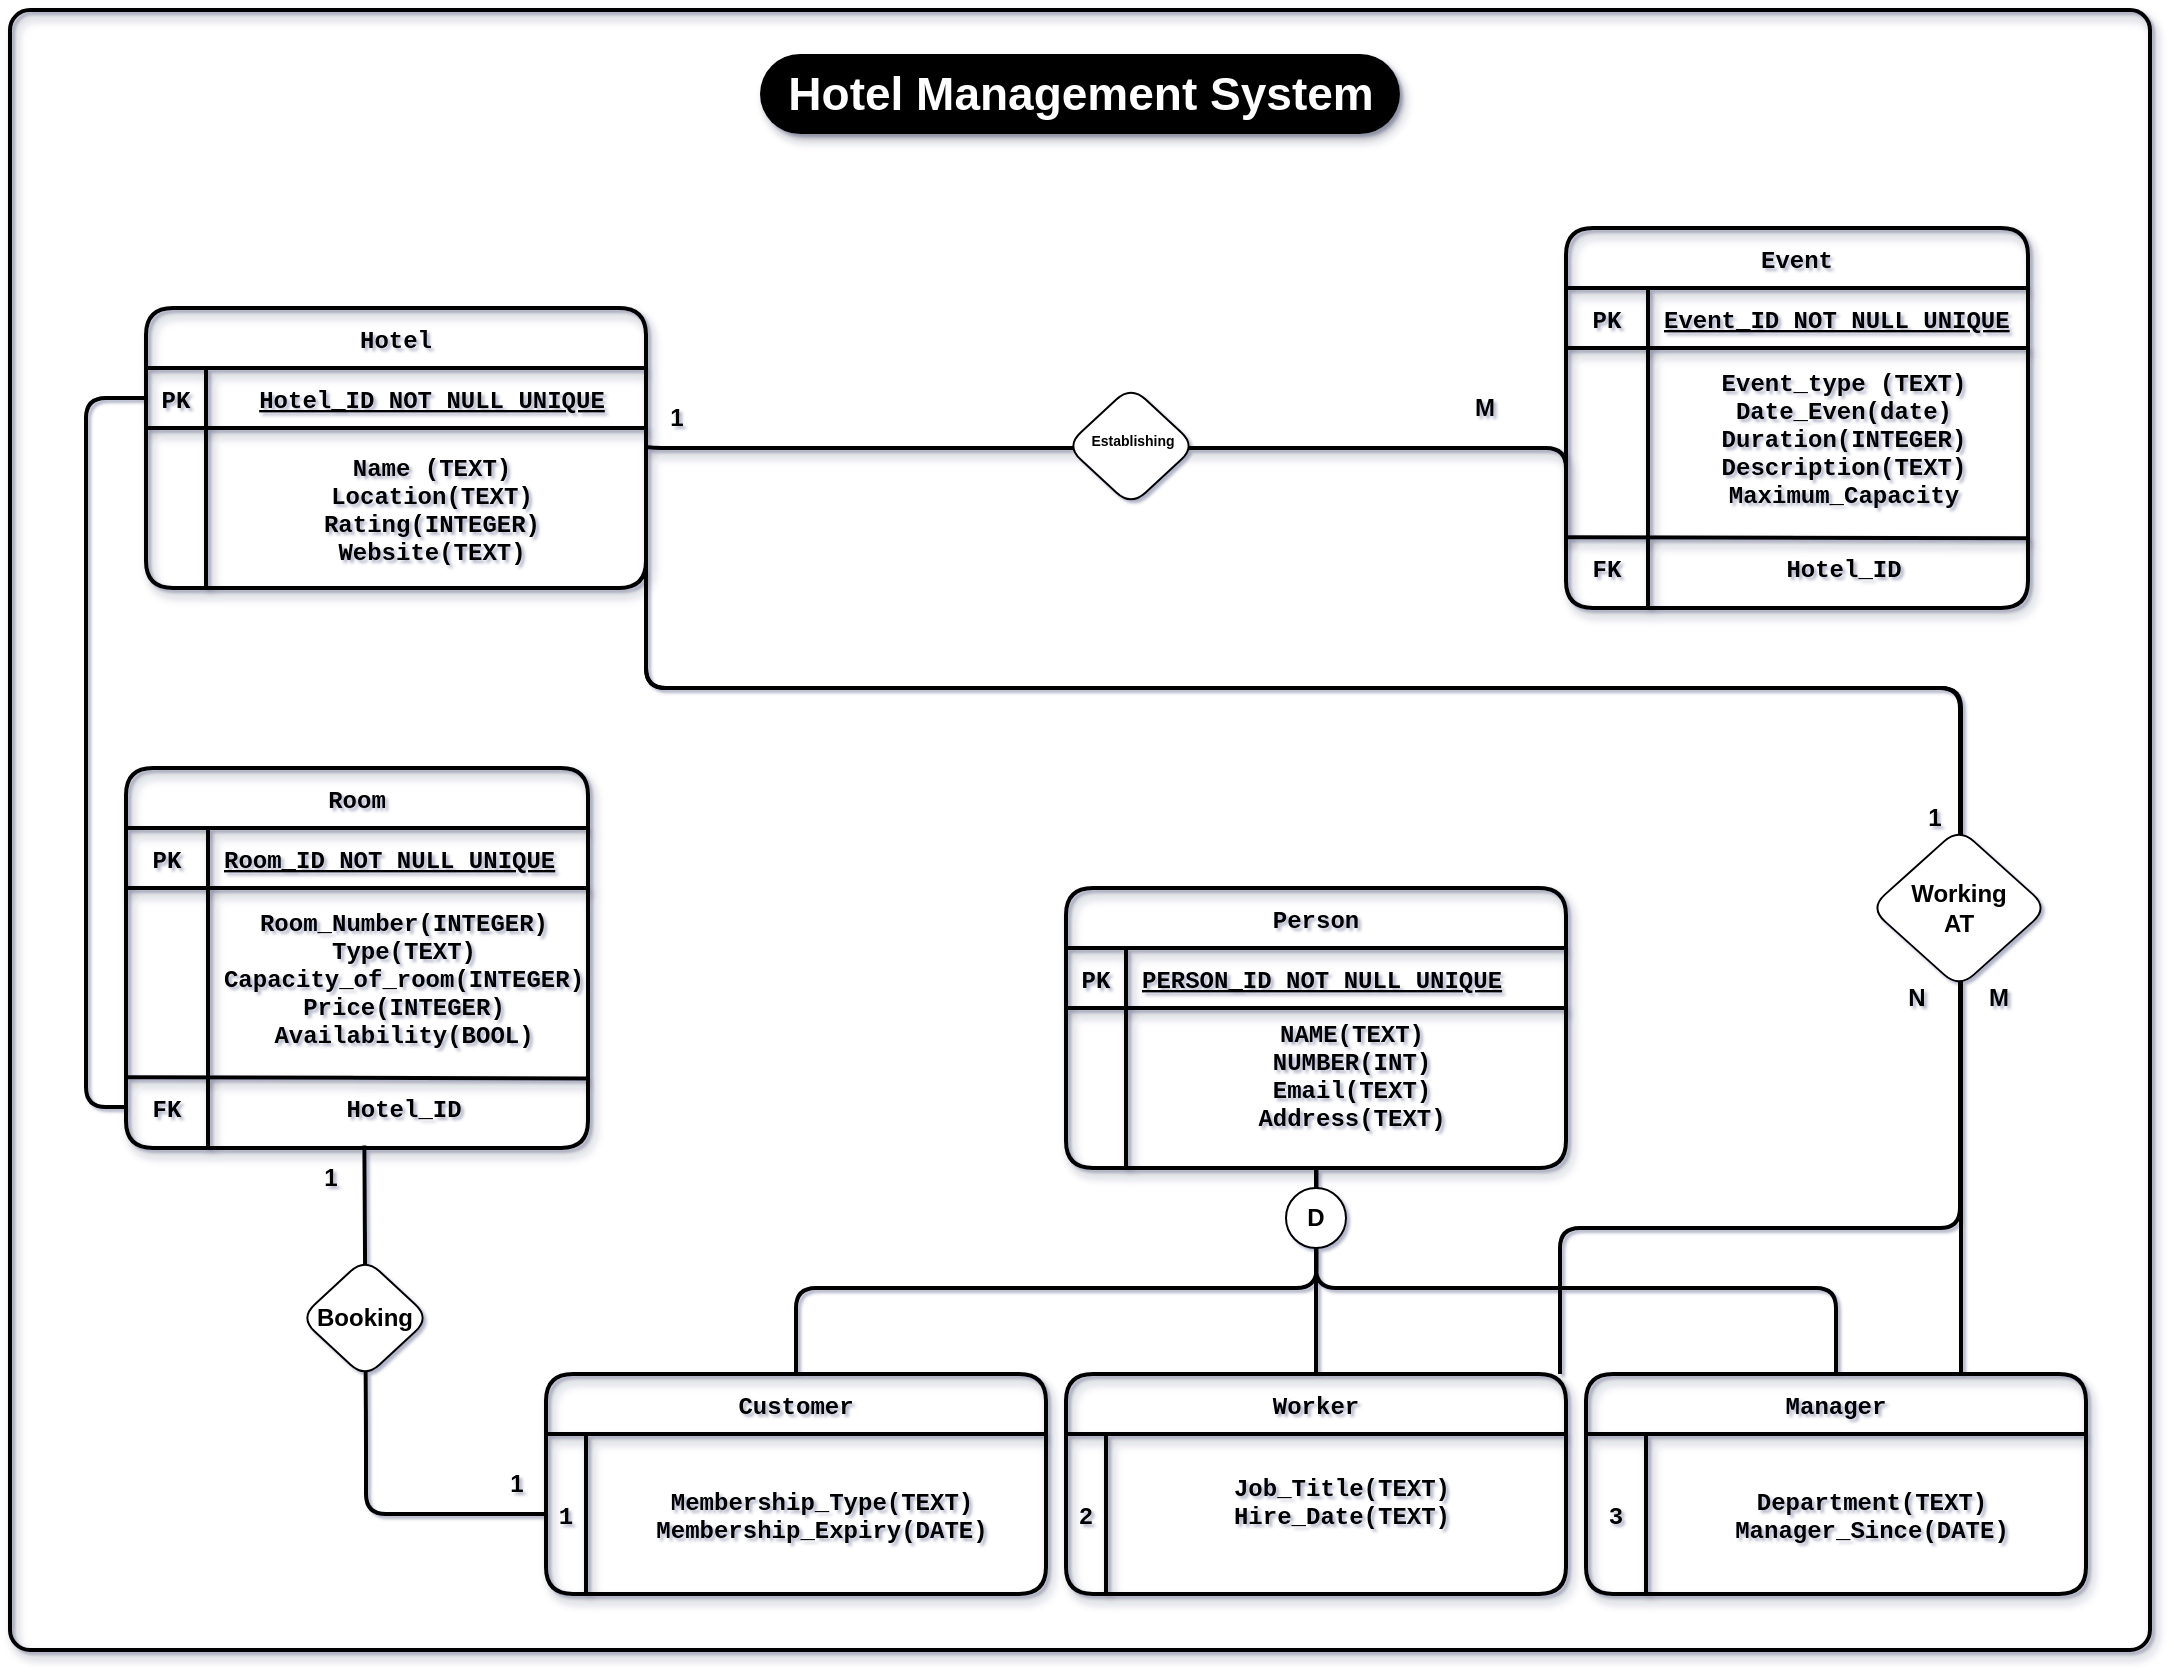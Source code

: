 <mxfile version="22.0.3" type="device">
  <diagram id="R2lEEEUBdFMjLlhIrx00" name="Hotel">
    <mxGraphModel dx="1480" dy="890" grid="1" gridSize="10" guides="1" tooltips="1" connect="1" arrows="1" fold="1" page="1" pageScale="1" pageWidth="1100" pageHeight="850" background="#ffffff" math="0" shadow="1" extFonts="Permanent Marker^https://fonts.googleapis.com/css?family=Permanent+Marker">
      <root>
        <mxCell id="0" />
        <mxCell id="1" parent="0" />
        <mxCell id="C-vyLk0tnHw3VtMMgP7b-23" value="Hotel" style="shape=table;startSize=30;container=1;collapsible=1;childLayout=tableLayout;fixedRows=1;rowLines=0;fontStyle=1;align=center;resizeLast=1;shadow=1;fillColor=none;snapToPoint=1;fixDash=0;strokeWidth=2;enumerate=0;comic=0;backgroundOutline=0;metaEdit=0;labelBorderColor=none;labelBackgroundColor=none;fontFamily=Courier New;rounded=1;" parent="1" vertex="1">
          <mxGeometry x="83" y="159" width="250" height="140" as="geometry" />
        </mxCell>
        <mxCell id="C-vyLk0tnHw3VtMMgP7b-24" value="" style="shape=partialRectangle;collapsible=0;dropTarget=0;pointerEvents=0;fillColor=none;points=[[0,0.5],[1,0.5]];portConstraint=eastwest;top=0;left=0;right=0;bottom=1;shadow=1;snapToPoint=1;fixDash=0;strokeWidth=2;enumerate=0;comic=0;backgroundOutline=0;metaEdit=0;labelBorderColor=none;labelBackgroundColor=none;fontFamily=Courier New;fontStyle=1;rounded=1;" parent="C-vyLk0tnHw3VtMMgP7b-23" vertex="1">
          <mxGeometry y="30" width="250" height="30" as="geometry" />
        </mxCell>
        <mxCell id="C-vyLk0tnHw3VtMMgP7b-25" value="PK" style="shape=partialRectangle;overflow=hidden;connectable=0;fillColor=none;top=0;left=0;bottom=0;right=0;fontStyle=1;shadow=1;snapToPoint=1;fixDash=0;strokeWidth=2;enumerate=0;comic=0;backgroundOutline=0;metaEdit=0;labelBorderColor=none;labelBackgroundColor=none;fontFamily=Courier New;rounded=1;" parent="C-vyLk0tnHw3VtMMgP7b-24" vertex="1">
          <mxGeometry width="30" height="30" as="geometry">
            <mxRectangle width="30" height="30" as="alternateBounds" />
          </mxGeometry>
        </mxCell>
        <mxCell id="C-vyLk0tnHw3VtMMgP7b-26" value="Hotel_ID NOT NULL UNIQUE" style="shape=partialRectangle;overflow=hidden;connectable=0;fillColor=none;top=0;left=0;bottom=0;right=0;align=center;spacingLeft=6;fontStyle=5;shadow=1;snapToPoint=1;fixDash=0;strokeWidth=2;enumerate=0;comic=0;backgroundOutline=0;metaEdit=0;labelBorderColor=none;labelBackgroundColor=none;fontFamily=Courier New;rounded=1;" parent="C-vyLk0tnHw3VtMMgP7b-24" vertex="1">
          <mxGeometry x="30" width="220" height="30" as="geometry">
            <mxRectangle width="220" height="30" as="alternateBounds" />
          </mxGeometry>
        </mxCell>
        <mxCell id="C-vyLk0tnHw3VtMMgP7b-27" value="" style="shape=partialRectangle;collapsible=0;dropTarget=0;pointerEvents=0;fillColor=none;points=[[0,0.5],[1,0.5]];portConstraint=eastwest;top=0;left=0;right=0;bottom=0;shadow=1;snapToPoint=1;fixDash=0;strokeWidth=2;enumerate=0;comic=0;backgroundOutline=0;metaEdit=0;labelBorderColor=none;labelBackgroundColor=none;fontFamily=Courier New;fontStyle=1;rounded=1;" parent="C-vyLk0tnHw3VtMMgP7b-23" vertex="1">
          <mxGeometry y="60" width="250" height="80" as="geometry" />
        </mxCell>
        <mxCell id="C-vyLk0tnHw3VtMMgP7b-28" value="" style="shape=partialRectangle;overflow=hidden;connectable=0;fillColor=none;top=0;left=0;bottom=0;right=0;shadow=1;snapToPoint=1;fixDash=0;strokeWidth=2;enumerate=0;comic=0;backgroundOutline=0;metaEdit=0;labelBorderColor=none;labelBackgroundColor=none;fontFamily=Courier New;fontStyle=1;rounded=1;" parent="C-vyLk0tnHw3VtMMgP7b-27" vertex="1">
          <mxGeometry width="30" height="80" as="geometry">
            <mxRectangle width="30" height="80" as="alternateBounds" />
          </mxGeometry>
        </mxCell>
        <mxCell id="C-vyLk0tnHw3VtMMgP7b-29" value="Name (TEXT)&#xa;Location(TEXT)&#xa;Rating(INTEGER)&#xa;Website(TEXT)" style="shape=partialRectangle;overflow=hidden;connectable=0;fillColor=none;top=0;left=0;bottom=0;right=0;align=center;spacingLeft=6;fontStyle=1;shadow=1;snapToPoint=1;fixDash=0;strokeWidth=2;enumerate=0;comic=0;backgroundOutline=0;metaEdit=0;labelBorderColor=none;labelBackgroundColor=none;fontFamily=Courier New;rounded=1;" parent="C-vyLk0tnHw3VtMMgP7b-27" vertex="1">
          <mxGeometry x="30" width="220" height="80" as="geometry">
            <mxRectangle width="220" height="80" as="alternateBounds" />
          </mxGeometry>
        </mxCell>
        <mxCell id="C-vyLk0tnHw3VtMMgP7b-2" value="Event" style="shape=table;startSize=30;container=1;collapsible=1;childLayout=tableLayout;fixedRows=1;rowLines=0;fontStyle=1;align=center;resizeLast=1;shadow=1;fillColor=none;snapToPoint=1;fixDash=0;strokeWidth=2;enumerate=0;comic=0;backgroundOutline=0;metaEdit=0;labelBorderColor=none;labelBackgroundColor=none;fontFamily=Courier New;rounded=1;" parent="1" vertex="1">
          <mxGeometry x="793" y="119" width="231" height="190" as="geometry">
            <mxRectangle x="509" y="110" width="70" height="30" as="alternateBounds" />
          </mxGeometry>
        </mxCell>
        <mxCell id="C-vyLk0tnHw3VtMMgP7b-3" value="" style="shape=partialRectangle;collapsible=0;dropTarget=0;pointerEvents=0;fillColor=none;points=[[0,0.5],[1,0.5]];portConstraint=eastwest;top=0;left=0;right=0;bottom=1;shadow=1;snapToPoint=1;fixDash=0;strokeWidth=2;enumerate=0;comic=0;backgroundOutline=0;metaEdit=0;labelBorderColor=none;labelBackgroundColor=none;fontFamily=Courier New;fontStyle=1;rounded=1;" parent="C-vyLk0tnHw3VtMMgP7b-2" vertex="1">
          <mxGeometry y="30" width="231" height="30" as="geometry" />
        </mxCell>
        <mxCell id="C-vyLk0tnHw3VtMMgP7b-4" value="PK" style="shape=partialRectangle;overflow=hidden;connectable=0;fillColor=none;top=0;left=0;bottom=0;right=0;fontStyle=1;shadow=1;snapToPoint=1;fixDash=0;strokeWidth=2;enumerate=0;comic=0;backgroundOutline=0;metaEdit=0;labelBorderColor=none;labelBackgroundColor=none;fontFamily=Courier New;rounded=1;" parent="C-vyLk0tnHw3VtMMgP7b-3" vertex="1">
          <mxGeometry width="41" height="30" as="geometry">
            <mxRectangle width="41" height="30" as="alternateBounds" />
          </mxGeometry>
        </mxCell>
        <mxCell id="C-vyLk0tnHw3VtMMgP7b-5" value="Event_ID NOT NULL UNIQUE" style="shape=partialRectangle;overflow=hidden;connectable=0;fillColor=none;top=0;left=0;bottom=0;right=0;align=left;spacingLeft=6;fontStyle=5;shadow=1;snapToPoint=1;fixDash=0;strokeWidth=2;enumerate=0;comic=0;backgroundOutline=0;metaEdit=0;labelBorderColor=none;labelBackgroundColor=none;fontFamily=Courier New;rounded=1;" parent="C-vyLk0tnHw3VtMMgP7b-3" vertex="1">
          <mxGeometry x="41" width="190" height="30" as="geometry">
            <mxRectangle width="190" height="30" as="alternateBounds" />
          </mxGeometry>
        </mxCell>
        <mxCell id="C-vyLk0tnHw3VtMMgP7b-6" value="" style="shape=partialRectangle;collapsible=0;dropTarget=0;pointerEvents=0;fillColor=none;points=[[0,0.5],[1,0.5]];portConstraint=eastwest;top=0;left=0;right=0;bottom=0;strokeWidth=2;perimeterSpacing=5;align=left;labelPosition=right;verticalLabelPosition=top;verticalAlign=bottom;shadow=1;snapToPoint=1;fixDash=0;enumerate=0;comic=0;backgroundOutline=0;metaEdit=0;labelBorderColor=none;labelBackgroundColor=none;fontFamily=Courier New;fontStyle=1;rounded=1;" parent="C-vyLk0tnHw3VtMMgP7b-2" vertex="1">
          <mxGeometry y="60" width="231" height="89" as="geometry" />
        </mxCell>
        <mxCell id="C-vyLk0tnHw3VtMMgP7b-7" value="" style="shape=partialRectangle;overflow=hidden;connectable=0;fillColor=none;top=0;left=0;bottom=0;right=0;shadow=1;snapToPoint=1;fixDash=0;strokeWidth=2;enumerate=0;comic=0;backgroundOutline=0;metaEdit=0;labelBorderColor=none;labelBackgroundColor=none;fontFamily=Courier New;fontStyle=1;rounded=1;" parent="C-vyLk0tnHw3VtMMgP7b-6" vertex="1">
          <mxGeometry width="41" height="89" as="geometry">
            <mxRectangle width="41" height="89" as="alternateBounds" />
          </mxGeometry>
        </mxCell>
        <mxCell id="C-vyLk0tnHw3VtMMgP7b-8" value="Event_type (TEXT)&#xa;Date_Even(date)&#xa;Duration(INTEGER)&#xa;Description(TEXT)&#xa;Maximum_Capacity" style="shape=partialRectangle;overflow=hidden;connectable=0;fillColor=none;top=0;left=0;bottom=0;right=0;align=center;spacingLeft=6;fontStyle=1;labelBackgroundColor=none;textDirection=ltr;horizontal=1;verticalAlign=middle;fontFamily=Courier New;shadow=1;strokeWidth=2;snapToPoint=1;fixDash=0;enumerate=0;comic=0;backgroundOutline=0;metaEdit=0;labelBorderColor=none;rounded=1;" parent="C-vyLk0tnHw3VtMMgP7b-6" vertex="1">
          <mxGeometry x="41" width="190" height="89" as="geometry">
            <mxRectangle width="190" height="89" as="alternateBounds" />
          </mxGeometry>
        </mxCell>
        <mxCell id="C-vyLk0tnHw3VtMMgP7b-9" value="" style="shape=partialRectangle;collapsible=0;dropTarget=0;pointerEvents=0;fillColor=none;points=[[0,0.5],[1,0.5]];portConstraint=eastwest;top=0;left=0;right=0;bottom=0;shadow=1;snapToPoint=1;fixDash=0;strokeWidth=2;enumerate=0;comic=0;backgroundOutline=0;metaEdit=0;labelBorderColor=none;labelBackgroundColor=none;fontFamily=Courier New;fontStyle=1;rounded=1;" parent="C-vyLk0tnHw3VtMMgP7b-2" vertex="1">
          <mxGeometry y="149" width="231" height="41" as="geometry" />
        </mxCell>
        <mxCell id="C-vyLk0tnHw3VtMMgP7b-10" value="FK" style="shape=partialRectangle;overflow=hidden;connectable=0;fillColor=none;top=0;left=0;bottom=0;right=0;fontStyle=1;shadow=1;snapToPoint=1;fixDash=0;strokeWidth=2;enumerate=0;comic=0;backgroundOutline=0;metaEdit=0;labelBorderColor=none;labelBackgroundColor=none;fontFamily=Courier New;rounded=1;" parent="C-vyLk0tnHw3VtMMgP7b-9" vertex="1">
          <mxGeometry width="41" height="41" as="geometry">
            <mxRectangle width="41" height="41" as="alternateBounds" />
          </mxGeometry>
        </mxCell>
        <mxCell id="C-vyLk0tnHw3VtMMgP7b-11" value="Hotel_ID" style="shape=partialRectangle;overflow=hidden;connectable=0;fillColor=none;top=0;left=0;bottom=0;right=0;align=center;spacingLeft=6;fontStyle=1;labelBorderColor=none;labelBackgroundColor=none;shadow=1;snapToPoint=1;fixDash=0;strokeWidth=2;enumerate=0;comic=0;backgroundOutline=0;metaEdit=0;fontFamily=Courier New;horizontal=1;rounded=1;" parent="C-vyLk0tnHw3VtMMgP7b-9" vertex="1">
          <mxGeometry x="41" width="190" height="41" as="geometry">
            <mxRectangle width="190" height="41" as="alternateBounds" />
          </mxGeometry>
        </mxCell>
        <mxCell id="nDMAIQLn7FQ3r7cXZeYU-26" value="" style="endArrow=none;html=1;rounded=1;exitX=0;exitY=0.137;exitDx=0;exitDy=0;exitPerimeter=0;fontStyle=0;shadow=1;strokeWidth=2;labelBackgroundColor=none;fontColor=default;entryX=1.004;entryY=0.15;entryDx=0;entryDy=0;entryPerimeter=0;" parent="C-vyLk0tnHw3VtMMgP7b-2" source="C-vyLk0tnHw3VtMMgP7b-9" target="C-vyLk0tnHw3VtMMgP7b-9" edge="1">
          <mxGeometry width="50" height="50" relative="1" as="geometry">
            <mxPoint x="14.887" y="194.533" as="sourcePoint" />
            <mxPoint x="205" y="195" as="targetPoint" />
          </mxGeometry>
        </mxCell>
        <mxCell id="nDMAIQLn7FQ3r7cXZeYU-11" value="" style="rounded=1;orthogonalLoop=1;jettySize=auto;fontStyle=1;shadow=1;labelBorderColor=none;edgeStyle=orthogonalEdgeStyle;jumpStyle=none;endArrow=none;endFill=0;fillColor=none;snapToPoint=1;fixDash=0;strokeWidth=2;enumerate=0;comic=0;backgroundOutline=0;metaEdit=0;labelBackgroundColor=none;fontFamily=Courier New;fontColor=default;exitX=1;exitY=0.103;exitDx=0;exitDy=0;exitPerimeter=0;entryX=0;entryY=0.22;entryDx=0;entryDy=0;entryPerimeter=0;" parent="1" source="C-vyLk0tnHw3VtMMgP7b-27" target="C-vyLk0tnHw3VtMMgP7b-9" edge="1">
          <mxGeometry relative="1" as="geometry">
            <Array as="points">
              <mxPoint x="333" y="229" />
              <mxPoint x="793" y="229" />
            </Array>
          </mxGeometry>
        </mxCell>
        <mxCell id="nDMAIQLn7FQ3r7cXZeYU-48" value="Room" style="shape=table;startSize=30;container=1;collapsible=1;childLayout=tableLayout;fixedRows=1;rowLines=0;fontStyle=1;align=center;resizeLast=1;shadow=1;fillColor=none;snapToPoint=1;fixDash=0;strokeWidth=2;enumerate=0;comic=0;backgroundOutline=0;metaEdit=0;labelBorderColor=none;labelBackgroundColor=none;fontFamily=Courier New;rounded=1;" parent="1" vertex="1">
          <mxGeometry x="73" y="389" width="231" height="190" as="geometry">
            <mxRectangle x="509" y="110" width="70" height="30" as="alternateBounds" />
          </mxGeometry>
        </mxCell>
        <mxCell id="nDMAIQLn7FQ3r7cXZeYU-49" value="" style="shape=partialRectangle;collapsible=0;dropTarget=0;pointerEvents=0;fillColor=none;points=[[0,0.5],[1,0.5]];portConstraint=eastwest;top=0;left=0;right=0;bottom=1;shadow=1;snapToPoint=1;fixDash=0;strokeWidth=2;enumerate=0;comic=0;backgroundOutline=0;metaEdit=0;labelBorderColor=none;labelBackgroundColor=none;fontFamily=Courier New;fontStyle=1;rounded=1;" parent="nDMAIQLn7FQ3r7cXZeYU-48" vertex="1">
          <mxGeometry y="30" width="231" height="30" as="geometry" />
        </mxCell>
        <mxCell id="nDMAIQLn7FQ3r7cXZeYU-50" value="PK" style="shape=partialRectangle;overflow=hidden;connectable=0;fillColor=none;top=0;left=0;bottom=0;right=0;fontStyle=1;shadow=1;snapToPoint=1;fixDash=0;strokeWidth=2;enumerate=0;comic=0;backgroundOutline=0;metaEdit=0;labelBorderColor=none;labelBackgroundColor=none;fontFamily=Courier New;rounded=1;" parent="nDMAIQLn7FQ3r7cXZeYU-49" vertex="1">
          <mxGeometry width="41" height="30" as="geometry">
            <mxRectangle width="41" height="30" as="alternateBounds" />
          </mxGeometry>
        </mxCell>
        <mxCell id="nDMAIQLn7FQ3r7cXZeYU-51" value="Room_ID NOT NULL UNIQUE" style="shape=partialRectangle;overflow=hidden;connectable=0;fillColor=none;top=0;left=0;bottom=0;right=0;align=left;spacingLeft=6;fontStyle=5;shadow=1;snapToPoint=1;fixDash=0;strokeWidth=2;enumerate=0;comic=0;backgroundOutline=0;metaEdit=0;labelBorderColor=none;labelBackgroundColor=none;fontFamily=Courier New;rounded=1;" parent="nDMAIQLn7FQ3r7cXZeYU-49" vertex="1">
          <mxGeometry x="41" width="190" height="30" as="geometry">
            <mxRectangle width="190" height="30" as="alternateBounds" />
          </mxGeometry>
        </mxCell>
        <mxCell id="nDMAIQLn7FQ3r7cXZeYU-52" value="" style="shape=partialRectangle;collapsible=0;dropTarget=0;pointerEvents=0;fillColor=none;points=[[0,0.5],[1,0.5]];portConstraint=eastwest;top=0;left=0;right=0;bottom=0;strokeWidth=2;perimeterSpacing=5;align=left;labelPosition=right;verticalLabelPosition=top;verticalAlign=bottom;shadow=1;snapToPoint=1;fixDash=0;enumerate=0;comic=0;backgroundOutline=0;metaEdit=0;labelBorderColor=none;labelBackgroundColor=none;fontFamily=Courier New;fontStyle=1;rounded=1;" parent="nDMAIQLn7FQ3r7cXZeYU-48" vertex="1">
          <mxGeometry y="60" width="231" height="89" as="geometry" />
        </mxCell>
        <mxCell id="nDMAIQLn7FQ3r7cXZeYU-53" value="" style="shape=partialRectangle;overflow=hidden;connectable=0;fillColor=none;top=0;left=0;bottom=0;right=0;shadow=1;snapToPoint=1;fixDash=0;strokeWidth=2;enumerate=0;comic=0;backgroundOutline=0;metaEdit=0;labelBorderColor=none;labelBackgroundColor=none;fontFamily=Courier New;fontStyle=1;rounded=1;" parent="nDMAIQLn7FQ3r7cXZeYU-52" vertex="1">
          <mxGeometry width="41" height="89" as="geometry">
            <mxRectangle width="41" height="89" as="alternateBounds" />
          </mxGeometry>
        </mxCell>
        <mxCell id="nDMAIQLn7FQ3r7cXZeYU-54" value="Room_Number(INTEGER)&#xa;Type(TEXT)&#xa;Capacity_of_room(INTEGER)&#xa;Price(INTEGER)&#xa;Availability(BOOL)" style="shape=partialRectangle;overflow=hidden;connectable=0;fillColor=none;top=0;left=0;bottom=0;right=0;align=center;spacingLeft=6;fontStyle=1;labelBackgroundColor=none;textDirection=ltr;horizontal=1;verticalAlign=middle;fontFamily=Courier New;shadow=1;strokeWidth=2;snapToPoint=1;fixDash=0;enumerate=0;comic=0;backgroundOutline=0;metaEdit=0;labelBorderColor=none;rounded=1;" parent="nDMAIQLn7FQ3r7cXZeYU-52" vertex="1">
          <mxGeometry x="41" width="190" height="89" as="geometry">
            <mxRectangle width="190" height="89" as="alternateBounds" />
          </mxGeometry>
        </mxCell>
        <mxCell id="nDMAIQLn7FQ3r7cXZeYU-55" value="" style="shape=partialRectangle;collapsible=0;dropTarget=0;pointerEvents=0;fillColor=none;points=[[0,0.5],[1,0.5]];portConstraint=eastwest;top=0;left=0;right=0;bottom=0;shadow=1;snapToPoint=1;fixDash=0;strokeWidth=2;enumerate=0;comic=0;backgroundOutline=0;metaEdit=0;labelBorderColor=none;labelBackgroundColor=none;fontFamily=Courier New;fontStyle=1;rounded=1;" parent="nDMAIQLn7FQ3r7cXZeYU-48" vertex="1">
          <mxGeometry y="149" width="231" height="41" as="geometry" />
        </mxCell>
        <mxCell id="nDMAIQLn7FQ3r7cXZeYU-56" value="FK" style="shape=partialRectangle;overflow=hidden;connectable=0;fillColor=none;top=0;left=0;bottom=0;right=0;fontStyle=1;shadow=1;snapToPoint=1;fixDash=0;strokeWidth=2;enumerate=0;comic=0;backgroundOutline=0;metaEdit=0;labelBorderColor=none;labelBackgroundColor=none;fontFamily=Courier New;rounded=1;" parent="nDMAIQLn7FQ3r7cXZeYU-55" vertex="1">
          <mxGeometry width="41" height="41" as="geometry">
            <mxRectangle width="41" height="41" as="alternateBounds" />
          </mxGeometry>
        </mxCell>
        <mxCell id="nDMAIQLn7FQ3r7cXZeYU-57" value="Hotel_ID" style="shape=partialRectangle;overflow=hidden;connectable=0;fillColor=none;top=0;left=0;bottom=0;right=0;align=center;spacingLeft=6;fontStyle=1;labelBorderColor=none;labelBackgroundColor=none;shadow=1;snapToPoint=1;fixDash=0;strokeWidth=2;enumerate=0;comic=0;backgroundOutline=0;metaEdit=0;fontFamily=Courier New;horizontal=1;rounded=1;" parent="nDMAIQLn7FQ3r7cXZeYU-55" vertex="1">
          <mxGeometry x="41" width="190" height="41" as="geometry">
            <mxRectangle width="190" height="41" as="alternateBounds" />
          </mxGeometry>
        </mxCell>
        <mxCell id="nDMAIQLn7FQ3r7cXZeYU-58" value="" style="endArrow=none;html=1;rounded=1;exitX=0;exitY=0.137;exitDx=0;exitDy=0;exitPerimeter=0;fontStyle=0;shadow=1;strokeWidth=2;labelBackgroundColor=none;fontColor=default;entryX=0.996;entryY=0.152;entryDx=0;entryDy=0;entryPerimeter=0;" parent="nDMAIQLn7FQ3r7cXZeYU-48" source="nDMAIQLn7FQ3r7cXZeYU-55" target="nDMAIQLn7FQ3r7cXZeYU-55" edge="1">
          <mxGeometry width="50" height="50" relative="1" as="geometry">
            <mxPoint x="734.887" y="154.533" as="sourcePoint" />
            <mxPoint x="925" y="155" as="targetPoint" />
          </mxGeometry>
        </mxCell>
        <mxCell id="nDMAIQLn7FQ3r7cXZeYU-61" value="Person" style="shape=table;startSize=30;container=1;collapsible=1;childLayout=tableLayout;fixedRows=1;rowLines=0;fontStyle=1;align=center;resizeLast=1;shadow=1;fillColor=none;snapToPoint=1;fixDash=0;strokeWidth=2;enumerate=0;comic=0;backgroundOutline=0;metaEdit=0;labelBorderColor=none;labelBackgroundColor=none;fontFamily=Courier New;rounded=1;" parent="1" vertex="1">
          <mxGeometry x="543" y="449" width="250" height="140" as="geometry" />
        </mxCell>
        <mxCell id="nDMAIQLn7FQ3r7cXZeYU-62" value="" style="shape=partialRectangle;collapsible=0;dropTarget=0;pointerEvents=0;fillColor=none;points=[[0,0.5],[1,0.5]];portConstraint=eastwest;top=0;left=0;right=0;bottom=1;shadow=1;snapToPoint=1;fixDash=0;strokeWidth=2;enumerate=0;comic=0;backgroundOutline=0;metaEdit=0;labelBorderColor=none;labelBackgroundColor=none;fontFamily=Courier New;fontStyle=1;rounded=1;" parent="nDMAIQLn7FQ3r7cXZeYU-61" vertex="1">
          <mxGeometry y="30" width="250" height="30" as="geometry" />
        </mxCell>
        <mxCell id="nDMAIQLn7FQ3r7cXZeYU-63" value="PK" style="shape=partialRectangle;overflow=hidden;connectable=0;fillColor=none;top=0;left=0;bottom=0;right=0;fontStyle=1;shadow=1;snapToPoint=1;fixDash=0;strokeWidth=2;enumerate=0;comic=0;backgroundOutline=0;metaEdit=0;labelBorderColor=none;labelBackgroundColor=none;fontFamily=Courier New;rounded=1;" parent="nDMAIQLn7FQ3r7cXZeYU-62" vertex="1">
          <mxGeometry width="30" height="30" as="geometry">
            <mxRectangle width="30" height="30" as="alternateBounds" />
          </mxGeometry>
        </mxCell>
        <mxCell id="nDMAIQLn7FQ3r7cXZeYU-64" value="PERSON_ID NOT NULL UNIQUE" style="shape=partialRectangle;overflow=hidden;connectable=0;fillColor=none;top=0;left=0;bottom=0;right=0;align=left;spacingLeft=6;fontStyle=5;shadow=1;snapToPoint=1;fixDash=0;strokeWidth=2;enumerate=0;comic=0;backgroundOutline=0;metaEdit=0;labelBorderColor=none;labelBackgroundColor=none;fontFamily=Courier New;rounded=1;" parent="nDMAIQLn7FQ3r7cXZeYU-62" vertex="1">
          <mxGeometry x="30" width="220" height="30" as="geometry">
            <mxRectangle width="220" height="30" as="alternateBounds" />
          </mxGeometry>
        </mxCell>
        <mxCell id="nDMAIQLn7FQ3r7cXZeYU-65" value="" style="shape=partialRectangle;collapsible=0;dropTarget=0;pointerEvents=0;fillColor=none;points=[[0,0.5],[1,0.5]];portConstraint=eastwest;top=0;left=0;right=0;bottom=0;shadow=1;snapToPoint=1;fixDash=0;strokeWidth=2;enumerate=0;comic=0;backgroundOutline=0;metaEdit=0;labelBorderColor=none;labelBackgroundColor=none;fontFamily=Courier New;fontStyle=1;rounded=1;" parent="nDMAIQLn7FQ3r7cXZeYU-61" vertex="1">
          <mxGeometry y="60" width="250" height="80" as="geometry" />
        </mxCell>
        <mxCell id="nDMAIQLn7FQ3r7cXZeYU-66" value="" style="shape=partialRectangle;overflow=hidden;connectable=0;fillColor=none;top=0;left=0;bottom=0;right=0;shadow=1;snapToPoint=1;fixDash=0;strokeWidth=2;enumerate=0;comic=0;backgroundOutline=0;metaEdit=0;labelBorderColor=none;labelBackgroundColor=none;fontFamily=Courier New;fontStyle=1;rounded=1;" parent="nDMAIQLn7FQ3r7cXZeYU-65" vertex="1">
          <mxGeometry width="30" height="80" as="geometry">
            <mxRectangle width="30" height="80" as="alternateBounds" />
          </mxGeometry>
        </mxCell>
        <mxCell id="nDMAIQLn7FQ3r7cXZeYU-67" value="NAME(TEXT)&#xa;NUMBER(INT)&#xa;Email(TEXT)&#xa;Address(TEXT)&#xa;" style="shape=partialRectangle;overflow=hidden;connectable=0;fillColor=none;top=0;left=0;bottom=0;right=0;align=center;spacingLeft=6;fontStyle=1;shadow=1;snapToPoint=1;fixDash=0;strokeWidth=2;enumerate=0;comic=0;backgroundOutline=0;metaEdit=0;labelBorderColor=none;labelBackgroundColor=none;fontFamily=Courier New;rounded=1;" parent="nDMAIQLn7FQ3r7cXZeYU-65" vertex="1">
          <mxGeometry x="30" width="220" height="80" as="geometry">
            <mxRectangle width="220" height="80" as="alternateBounds" />
          </mxGeometry>
        </mxCell>
        <mxCell id="nDMAIQLn7FQ3r7cXZeYU-73" value="" style="rhombus;whiteSpace=wrap;html=1;labelBackgroundColor=none;rounded=1;" parent="1" vertex="1">
          <mxGeometry x="543" y="198" width="65" height="60" as="geometry" />
        </mxCell>
        <mxCell id="nDMAIQLn7FQ3r7cXZeYU-74" value="&lt;b&gt;&lt;font style=&quot;font-size: 7px;&quot;&gt;Establishing&lt;/font&gt;&lt;br&gt;&lt;/b&gt;" style="edgeLabel;html=1;align=center;verticalAlign=middle;resizable=0;points=[];labelBackgroundColor=none;rounded=1;" parent="1" vertex="1" connectable="0">
          <mxGeometry x="575.5" y="223.997" as="geometry">
            <mxPoint as="offset" />
          </mxGeometry>
        </mxCell>
        <mxCell id="nDMAIQLn7FQ3r7cXZeYU-142" style="edgeStyle=orthogonalEdgeStyle;rounded=1;orthogonalLoop=1;jettySize=auto;html=1;exitX=0;exitY=0.5;exitDx=0;exitDy=0;entryX=0.516;entryY=0.969;entryDx=0;entryDy=0;entryPerimeter=0;strokeWidth=2;endArrow=none;endFill=0;" parent="1" source="nDMAIQLn7FQ3r7cXZeYU-82" target="nDMAIQLn7FQ3r7cXZeYU-55" edge="1">
          <mxGeometry relative="1" as="geometry">
            <mxPoint x="193" y="589" as="targetPoint" />
            <Array as="points">
              <mxPoint x="193" y="762" />
              <mxPoint x="193" y="720" />
              <mxPoint x="192" y="720" />
            </Array>
          </mxGeometry>
        </mxCell>
        <mxCell id="nDMAIQLn7FQ3r7cXZeYU-78" value="Customer " style="shape=table;startSize=30;container=1;collapsible=1;childLayout=tableLayout;fixedRows=1;rowLines=0;fontStyle=1;align=center;resizeLast=1;shadow=1;fillColor=none;snapToPoint=1;fixDash=0;strokeWidth=2;enumerate=0;comic=0;backgroundOutline=0;metaEdit=0;labelBorderColor=none;labelBackgroundColor=none;fontFamily=Courier New;rounded=1;" parent="1" vertex="1">
          <mxGeometry x="283" y="692" width="250" height="110" as="geometry" />
        </mxCell>
        <mxCell id="nDMAIQLn7FQ3r7cXZeYU-82" value="" style="shape=partialRectangle;collapsible=0;dropTarget=0;pointerEvents=0;fillColor=none;points=[[0,0.5],[1,0.5]];portConstraint=eastwest;top=0;left=0;right=0;bottom=0;shadow=1;snapToPoint=1;fixDash=0;strokeWidth=2;enumerate=0;comic=0;backgroundOutline=0;metaEdit=0;labelBorderColor=none;labelBackgroundColor=none;fontFamily=Courier New;fontStyle=1;rounded=1;" parent="nDMAIQLn7FQ3r7cXZeYU-78" vertex="1">
          <mxGeometry y="30" width="250" height="80" as="geometry" />
        </mxCell>
        <mxCell id="nDMAIQLn7FQ3r7cXZeYU-83" value="1" style="shape=partialRectangle;overflow=hidden;connectable=0;fillColor=none;top=0;left=0;bottom=0;right=0;shadow=1;snapToPoint=1;fixDash=0;strokeWidth=2;enumerate=0;comic=0;backgroundOutline=0;metaEdit=0;labelBorderColor=none;labelBackgroundColor=none;fontFamily=Courier New;fontStyle=1;rounded=1;" parent="nDMAIQLn7FQ3r7cXZeYU-82" vertex="1">
          <mxGeometry width="20" height="80" as="geometry">
            <mxRectangle width="20" height="80" as="alternateBounds" />
          </mxGeometry>
        </mxCell>
        <mxCell id="nDMAIQLn7FQ3r7cXZeYU-84" value="Membership_Type(TEXT)&#xa;Membership_Expiry(DATE)" style="shape=partialRectangle;overflow=hidden;connectable=0;fillColor=none;top=0;left=0;bottom=0;right=0;align=center;spacingLeft=6;fontStyle=1;shadow=1;snapToPoint=1;fixDash=0;strokeWidth=2;enumerate=0;comic=0;backgroundOutline=0;metaEdit=0;labelBorderColor=none;labelBackgroundColor=none;fontFamily=Courier New;rounded=1;" parent="nDMAIQLn7FQ3r7cXZeYU-82" vertex="1">
          <mxGeometry x="20" width="230" height="80" as="geometry">
            <mxRectangle width="230" height="80" as="alternateBounds" />
          </mxGeometry>
        </mxCell>
        <mxCell id="nDMAIQLn7FQ3r7cXZeYU-137" style="edgeStyle=orthogonalEdgeStyle;rounded=1;orthogonalLoop=1;jettySize=auto;html=1;exitX=0.5;exitY=0;exitDx=0;exitDy=0;entryX=0.5;entryY=1;entryDx=0;entryDy=0;endArrow=none;endFill=0;strokeWidth=2;" parent="1" source="nDMAIQLn7FQ3r7cXZeYU-92" target="nDMAIQLn7FQ3r7cXZeYU-61" edge="1">
          <mxGeometry relative="1" as="geometry">
            <Array as="points">
              <mxPoint x="928" y="649" />
              <mxPoint x="668" y="649" />
            </Array>
          </mxGeometry>
        </mxCell>
        <mxCell id="nDMAIQLn7FQ3r7cXZeYU-148" style="edgeStyle=orthogonalEdgeStyle;rounded=1;orthogonalLoop=1;jettySize=auto;html=1;exitX=0.75;exitY=0;exitDx=0;exitDy=0;entryX=1;entryY=0.75;entryDx=0;entryDy=0;strokeWidth=2;endArrow=none;endFill=0;" parent="1" source="nDMAIQLn7FQ3r7cXZeYU-92" target="C-vyLk0tnHw3VtMMgP7b-23" edge="1">
          <mxGeometry relative="1" as="geometry">
            <Array as="points">
              <mxPoint x="991" y="349" />
              <mxPoint x="333" y="349" />
            </Array>
          </mxGeometry>
        </mxCell>
        <mxCell id="nDMAIQLn7FQ3r7cXZeYU-92" value="Manager" style="shape=table;startSize=30;container=1;collapsible=1;childLayout=tableLayout;fixedRows=1;rowLines=0;fontStyle=1;align=center;resizeLast=1;shadow=1;fillColor=none;snapToPoint=1;fixDash=0;strokeWidth=2;enumerate=0;comic=0;backgroundOutline=0;metaEdit=0;labelBorderColor=none;labelBackgroundColor=none;fontFamily=Courier New;rounded=1;" parent="1" vertex="1">
          <mxGeometry x="803" y="692" width="250" height="110" as="geometry" />
        </mxCell>
        <mxCell id="nDMAIQLn7FQ3r7cXZeYU-96" value="" style="shape=partialRectangle;collapsible=0;dropTarget=0;pointerEvents=0;fillColor=none;points=[[0,0.5],[1,0.5]];portConstraint=eastwest;top=0;left=0;right=0;bottom=0;shadow=1;snapToPoint=1;fixDash=0;strokeWidth=2;enumerate=0;comic=0;backgroundOutline=0;metaEdit=0;labelBorderColor=none;labelBackgroundColor=none;fontFamily=Courier New;fontStyle=1;rounded=1;" parent="nDMAIQLn7FQ3r7cXZeYU-92" vertex="1">
          <mxGeometry y="30" width="250" height="80" as="geometry" />
        </mxCell>
        <mxCell id="nDMAIQLn7FQ3r7cXZeYU-97" value="3" style="shape=partialRectangle;overflow=hidden;connectable=0;fillColor=none;top=0;left=0;bottom=0;right=0;shadow=1;snapToPoint=1;fixDash=0;strokeWidth=2;enumerate=0;comic=0;backgroundOutline=0;metaEdit=0;labelBorderColor=none;labelBackgroundColor=none;fontFamily=Courier New;fontStyle=1;rounded=1;" parent="nDMAIQLn7FQ3r7cXZeYU-96" vertex="1">
          <mxGeometry width="30" height="80" as="geometry">
            <mxRectangle width="30" height="80" as="alternateBounds" />
          </mxGeometry>
        </mxCell>
        <mxCell id="nDMAIQLn7FQ3r7cXZeYU-98" value="Department(TEXT)&#xa;Manager_Since(DATE)" style="shape=partialRectangle;overflow=hidden;connectable=0;fillColor=none;top=0;left=0;bottom=0;right=0;align=center;spacingLeft=6;fontStyle=1;shadow=1;snapToPoint=1;fixDash=0;strokeWidth=2;enumerate=0;comic=0;backgroundOutline=0;metaEdit=0;labelBorderColor=none;labelBackgroundColor=none;fontFamily=Courier New;rounded=1;" parent="nDMAIQLn7FQ3r7cXZeYU-96" vertex="1">
          <mxGeometry x="30" width="220" height="80" as="geometry">
            <mxRectangle width="220" height="80" as="alternateBounds" />
          </mxGeometry>
        </mxCell>
        <mxCell id="nDMAIQLn7FQ3r7cXZeYU-135" style="edgeStyle=orthogonalEdgeStyle;rounded=1;orthogonalLoop=1;jettySize=auto;html=1;exitX=0.5;exitY=0;exitDx=0;exitDy=0;entryX=0.5;entryY=1;entryDx=0;entryDy=0;endArrow=none;endFill=0;strokeWidth=2;" parent="1" source="nDMAIQLn7FQ3r7cXZeYU-85" target="nDMAIQLn7FQ3r7cXZeYU-61" edge="1">
          <mxGeometry relative="1" as="geometry" />
        </mxCell>
        <mxCell id="nDMAIQLn7FQ3r7cXZeYU-160" style="edgeStyle=orthogonalEdgeStyle;rounded=1;orthogonalLoop=1;jettySize=auto;html=1;exitX=1;exitY=0;exitDx=0;exitDy=0;strokeWidth=2;endArrow=none;endFill=0;" parent="1" edge="1">
          <mxGeometry relative="1" as="geometry">
            <mxPoint x="333" y="269" as="targetPoint" />
            <mxPoint x="790.0" y="692" as="sourcePoint" />
            <Array as="points">
              <mxPoint x="790" y="619" />
              <mxPoint x="990" y="619" />
              <mxPoint x="990" y="349" />
              <mxPoint x="333" y="349" />
            </Array>
          </mxGeometry>
        </mxCell>
        <mxCell id="nDMAIQLn7FQ3r7cXZeYU-85" value="Worker " style="shape=table;startSize=30;container=1;collapsible=1;childLayout=tableLayout;fixedRows=1;rowLines=0;fontStyle=1;align=center;resizeLast=1;shadow=1;fillColor=none;snapToPoint=1;fixDash=0;strokeWidth=2;enumerate=0;comic=0;backgroundOutline=0;metaEdit=0;labelBorderColor=none;labelBackgroundColor=none;fontFamily=Courier New;rounded=1;" parent="1" vertex="1">
          <mxGeometry x="543" y="692" width="250" height="110" as="geometry" />
        </mxCell>
        <mxCell id="nDMAIQLn7FQ3r7cXZeYU-89" value="" style="shape=partialRectangle;collapsible=0;dropTarget=0;pointerEvents=0;fillColor=none;points=[[0,0.5],[1,0.5]];portConstraint=eastwest;top=0;left=0;right=0;bottom=0;shadow=1;snapToPoint=1;fixDash=0;strokeWidth=2;enumerate=0;comic=0;backgroundOutline=0;metaEdit=0;labelBorderColor=none;labelBackgroundColor=none;fontFamily=Courier New;fontStyle=1;rounded=1;" parent="nDMAIQLn7FQ3r7cXZeYU-85" vertex="1">
          <mxGeometry y="30" width="250" height="80" as="geometry" />
        </mxCell>
        <mxCell id="nDMAIQLn7FQ3r7cXZeYU-90" value="2" style="shape=partialRectangle;overflow=hidden;connectable=0;fillColor=none;top=0;left=0;bottom=0;right=0;shadow=1;snapToPoint=1;fixDash=0;strokeWidth=2;enumerate=0;comic=0;backgroundOutline=0;metaEdit=0;labelBorderColor=none;labelBackgroundColor=none;fontFamily=Courier New;fontStyle=1;rounded=1;" parent="nDMAIQLn7FQ3r7cXZeYU-89" vertex="1">
          <mxGeometry width="20" height="80" as="geometry">
            <mxRectangle width="20" height="80" as="alternateBounds" />
          </mxGeometry>
        </mxCell>
        <mxCell id="nDMAIQLn7FQ3r7cXZeYU-91" value="Job_Title(TEXT)&#xa;Hire_Date(TEXT)&#xa;" style="shape=partialRectangle;overflow=hidden;connectable=0;fillColor=none;top=0;left=0;bottom=0;right=0;align=center;spacingLeft=6;fontStyle=1;shadow=1;snapToPoint=1;fixDash=0;strokeWidth=2;enumerate=0;comic=0;backgroundOutline=0;metaEdit=0;labelBorderColor=none;labelBackgroundColor=none;fontFamily=Courier New;rounded=1;" parent="nDMAIQLn7FQ3r7cXZeYU-89" vertex="1">
          <mxGeometry x="20" width="230" height="80" as="geometry">
            <mxRectangle width="230" height="80" as="alternateBounds" />
          </mxGeometry>
        </mxCell>
        <mxCell id="nDMAIQLn7FQ3r7cXZeYU-102" value="&lt;b&gt;1&lt;/b&gt;" style="text;html=1;align=center;verticalAlign=middle;resizable=0;points=[];autosize=1;strokeColor=none;fillColor=none;labelBackgroundColor=none;rounded=1;" parent="1" vertex="1">
          <mxGeometry x="333" y="199" width="30" height="30" as="geometry" />
        </mxCell>
        <mxCell id="nDMAIQLn7FQ3r7cXZeYU-128" value="&lt;b&gt;M&lt;/b&gt;" style="text;html=1;align=center;verticalAlign=middle;resizable=0;points=[];autosize=1;strokeColor=none;fillColor=none;labelBackgroundColor=none;rounded=1;" parent="1" vertex="1">
          <mxGeometry x="737" y="194" width="30" height="30" as="geometry" />
        </mxCell>
        <mxCell id="nDMAIQLn7FQ3r7cXZeYU-130" value="&lt;font style=&quot;font-size: 23px;&quot;&gt;&lt;b style=&quot;font-size: 23px;&quot;&gt;Hotel Management System&lt;/b&gt;&lt;/font&gt;" style="text;html=1;align=center;verticalAlign=middle;resizable=0;points=[];autosize=1;strokeColor=none;fillColor=#050505;glass=0;shadow=1;rounded=1;fontColor=#FFFFFF;arcSize=50;fontSize=23;" parent="1" vertex="1">
          <mxGeometry x="390" y="32" width="320" height="40" as="geometry" />
        </mxCell>
        <mxCell id="nDMAIQLn7FQ3r7cXZeYU-131" style="edgeStyle=orthogonalEdgeStyle;rounded=1;orthogonalLoop=1;jettySize=auto;html=1;exitX=0;exitY=0.5;exitDx=0;exitDy=0;entryX=0;entryY=0.5;entryDx=0;entryDy=0;strokeWidth=2;endArrow=none;endFill=0;" parent="1" source="nDMAIQLn7FQ3r7cXZeYU-55" target="C-vyLk0tnHw3VtMMgP7b-24" edge="1">
          <mxGeometry relative="1" as="geometry" />
        </mxCell>
        <mxCell id="nDMAIQLn7FQ3r7cXZeYU-139" style="edgeStyle=orthogonalEdgeStyle;rounded=1;orthogonalLoop=1;jettySize=auto;html=1;exitX=0.5;exitY=0;exitDx=0;exitDy=0;entryX=0.501;entryY=1.002;entryDx=0;entryDy=0;entryPerimeter=0;endArrow=none;endFill=0;strokeWidth=2;" parent="1" source="nDMAIQLn7FQ3r7cXZeYU-78" target="nDMAIQLn7FQ3r7cXZeYU-65" edge="1">
          <mxGeometry relative="1" as="geometry">
            <Array as="points">
              <mxPoint x="408" y="649" />
              <mxPoint x="668" y="649" />
            </Array>
          </mxGeometry>
        </mxCell>
        <mxCell id="nDMAIQLn7FQ3r7cXZeYU-140" value="&lt;b&gt;D&lt;/b&gt;" style="ellipse;whiteSpace=wrap;html=1;aspect=fixed;rounded=1;" parent="1" vertex="1">
          <mxGeometry x="653" y="599" width="30" height="30" as="geometry" />
        </mxCell>
        <mxCell id="nDMAIQLn7FQ3r7cXZeYU-143" value="&lt;b&gt;Booking&lt;/b&gt;" style="rhombus;whiteSpace=wrap;html=1;labelBackgroundColor=none;rounded=1;" parent="1" vertex="1">
          <mxGeometry x="160" y="634" width="65" height="60" as="geometry" />
        </mxCell>
        <mxCell id="nDMAIQLn7FQ3r7cXZeYU-146" value="&lt;b&gt;1&lt;/b&gt;" style="text;html=1;align=center;verticalAlign=middle;resizable=0;points=[];autosize=1;strokeColor=none;fillColor=none;labelBackgroundColor=none;rounded=1;" parent="1" vertex="1">
          <mxGeometry x="253" y="732" width="30" height="30" as="geometry" />
        </mxCell>
        <mxCell id="nDMAIQLn7FQ3r7cXZeYU-147" value="&lt;b&gt;1&lt;/b&gt;" style="text;html=1;align=center;verticalAlign=middle;resizable=0;points=[];autosize=1;strokeColor=none;fillColor=none;labelBackgroundColor=none;rounded=1;" parent="1" vertex="1">
          <mxGeometry x="160" y="579" width="30" height="30" as="geometry" />
        </mxCell>
        <mxCell id="nDMAIQLn7FQ3r7cXZeYU-161" value="&lt;b&gt;Working&lt;br&gt;AT&lt;/b&gt;" style="rhombus;whiteSpace=wrap;html=1;labelBackgroundColor=none;rounded=1;" parent="1" vertex="1">
          <mxGeometry x="945" y="419" width="89" height="80" as="geometry" />
        </mxCell>
        <mxCell id="nDMAIQLn7FQ3r7cXZeYU-162" value="&lt;b&gt;1&lt;/b&gt;" style="text;html=1;align=center;verticalAlign=middle;resizable=0;points=[];autosize=1;strokeColor=none;fillColor=none;labelBackgroundColor=none;rounded=1;" parent="1" vertex="1">
          <mxGeometry x="962" y="399" width="30" height="30" as="geometry" />
        </mxCell>
        <mxCell id="nDMAIQLn7FQ3r7cXZeYU-163" value="&lt;b&gt;M&lt;/b&gt;" style="text;html=1;align=center;verticalAlign=middle;resizable=0;points=[];autosize=1;strokeColor=none;fillColor=none;labelBackgroundColor=none;rounded=1;arcSize=0;" parent="1" vertex="1">
          <mxGeometry x="994" y="489" width="30" height="30" as="geometry" />
        </mxCell>
        <mxCell id="nDMAIQLn7FQ3r7cXZeYU-164" value="&lt;b&gt;N&lt;/b&gt;" style="text;html=1;align=center;verticalAlign=middle;resizable=0;points=[];autosize=1;strokeColor=none;fillColor=none;labelBackgroundColor=none;rounded=1;arcSize=0;" parent="1" vertex="1">
          <mxGeometry x="953" y="489" width="30" height="30" as="geometry" />
        </mxCell>
        <mxCell id="IQkV1qVy1PYwTafJQDjK-4" value="&lt;h1&gt;&lt;br&gt;&lt;/h1&gt;" style="whiteSpace=wrap;html=1;fillColor=none;rounded=1;glass=0;shadow=1;strokeColor=default;strokeWidth=2;noLabel=0;backgroundOutline=0;metaEdit=0;enumerate=0;imageAlign=center;imageWidth=24;imageHeight=24;absoluteArcSize=1;" vertex="1" parent="1">
          <mxGeometry x="15" y="10" width="1070" height="820" as="geometry" />
        </mxCell>
      </root>
    </mxGraphModel>
  </diagram>
</mxfile>
